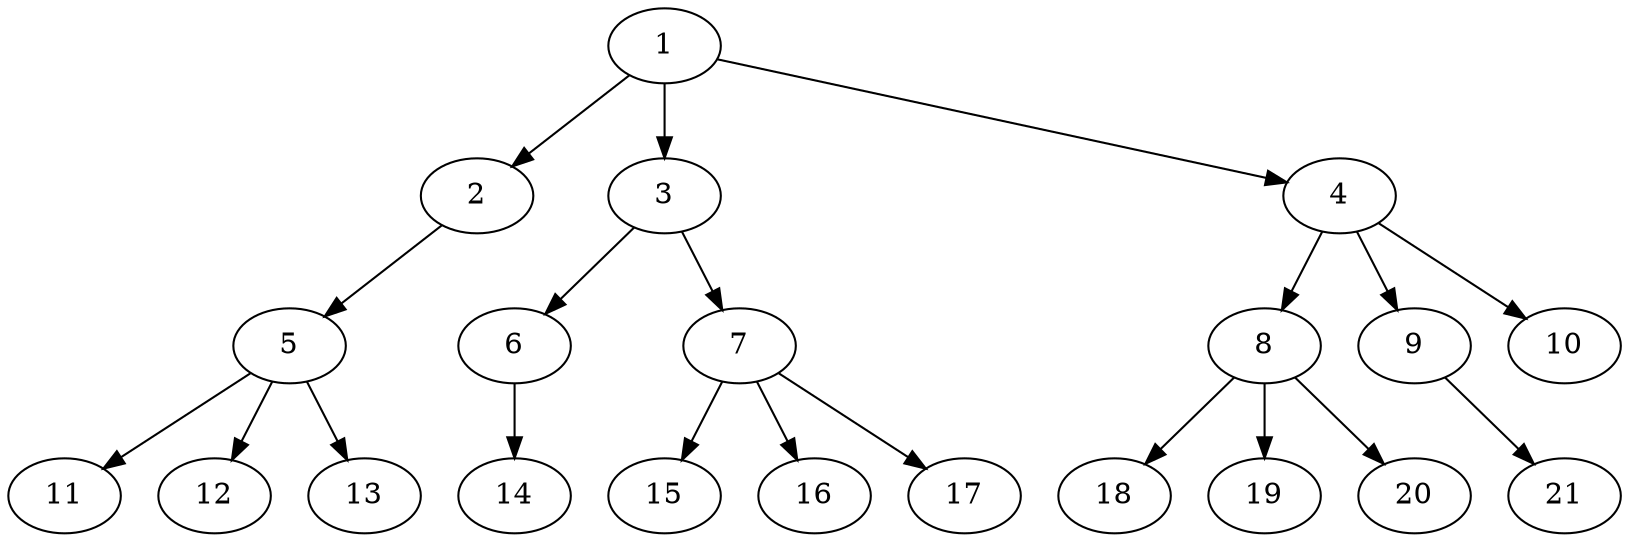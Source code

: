 digraph "core_16p_gb_OutTree-Unbalanced-MaxBf-3_Nodes_21_CCR_2.03_WeightType_Random_schedule.gxl" {
	graph ["Number of processors"=16,
		"Total schedule length"=37
	];
	1	 ["Finish time"=2,
		Processor=4,
		"Start time"=0,
		Weight=2];
	2	 ["Finish time"=13,
		Processor=5,
		"Start time"=8,
		Weight=5];
	1 -> 2	 [Weight=6];
	3	 ["Finish time"=8,
		Processor=4,
		"Start time"=2,
		Weight=6];
	1 -> 3	 [Weight=15];
	4	 ["Finish time"=12,
		Processor=4,
		"Start time"=8,
		Weight=4];
	1 -> 4	 [Weight=9];
	5	 ["Finish time"=22,
		Processor=5,
		"Start time"=13,
		Weight=9];
	2 -> 5	 [Weight=6];
	6	 ["Finish time"=22,
		Processor=4,
		"Start time"=12,
		Weight=10];
	3 -> 6	 [Weight=17];
	7	 ["Finish time"=22,
		Processor=2,
		"Start time"=14,
		Weight=8];
	3 -> 7	 [Weight=6];
	8	 ["Finish time"=23,
		Processor=3,
		"Start time"=18,
		Weight=5];
	4 -> 8	 [Weight=6];
	9	 ["Finish time"=32,
		Processor=15,
		"Start time"=23,
		Weight=9];
	4 -> 9	 [Weight=11];
	10	 ["Finish time"=37,
		Processor=16,
		"Start time"=32,
		Weight=5];
	4 -> 10	 [Weight=17];
	11	 ["Finish time"=37,
		Processor=4,
		"Start time"=29,
		Weight=8];
	5 -> 11	 [Weight=7];
	12	 ["Finish time"=37,
		Processor=5,
		"Start time"=30,
		Weight=7];
	5 -> 12	 [Weight=9];
	13	 ["Finish time"=30,
		Processor=5,
		"Start time"=24,
		Weight=6];
	5 -> 13	 [Weight=13];
	14	 ["Finish time"=28,
		Processor=4,
		"Start time"=23,
		Weight=5];
	6 -> 14	 [Weight=7];
	15	 ["Finish time"=32,
		Processor=2,
		"Start time"=25,
		Weight=7];
	7 -> 15	 [Weight=19];
	16	 ["Finish time"=37,
		Processor=1,
		"Start time"=32,
		Weight=5];
	7 -> 16	 [Weight=7];
	17	 ["Finish time"=37,
		Processor=2,
		"Start time"=35,
		Weight=2];
	7 -> 17	 [Weight=19];
	18	 ["Finish time"=29,
		Processor=3,
		"Start time"=23,
		Weight=6];
	8 -> 18	 [Weight=19];
	19	 ["Finish time"=33,
		Processor=3,
		"Start time"=30,
		Weight=3];
	8 -> 19	 [Weight=19];
	20	 ["Finish time"=35,
		Processor=2,
		"Start time"=33,
		Weight=2];
	8 -> 20	 [Weight=4];
	21	 ["Finish time"=37,
		Processor=15,
		"Start time"=35,
		Weight=2];
	9 -> 21	 [Weight=19];
}
